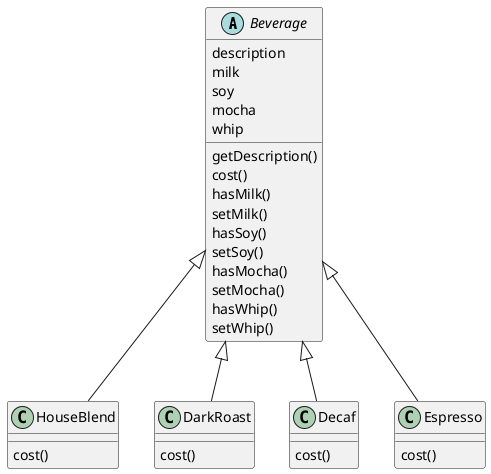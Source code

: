 @startuml

abstract class Beverage {
  description
  milk
  soy
  mocha
  whip
  getDescription()
  cost()
  hasMilk()
  setMilk()
  hasSoy()
  setSoy()
  hasMocha()
  setMocha()
  hasWhip()
  setWhip()
}

class HouseBlend extends Beverage {
  cost()
}

class DarkRoast extends Beverage {
  cost()
}

class Decaf extends Beverage {
  cost()
}

class Espresso extends Beverage {
  cost()
}

@enduml